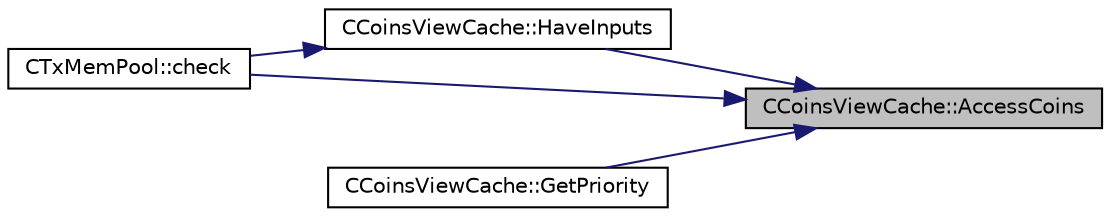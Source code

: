 digraph "CCoinsViewCache::AccessCoins"
{
 // LATEX_PDF_SIZE
  edge [fontname="Helvetica",fontsize="10",labelfontname="Helvetica",labelfontsize="10"];
  node [fontname="Helvetica",fontsize="10",shape=record];
  rankdir="RL";
  Node1 [label="CCoinsViewCache::AccessCoins",height=0.2,width=0.4,color="black", fillcolor="grey75", style="filled", fontcolor="black",tooltip=" "];
  Node1 -> Node2 [dir="back",color="midnightblue",fontsize="10",style="solid",fontname="Helvetica"];
  Node2 [label="CCoinsViewCache::HaveInputs",height=0.2,width=0.4,color="black", fillcolor="white", style="filled",URL="$class_c_coins_view_cache.html#a5b1abd71c95dc7be2523b9c28839ec29",tooltip="Check whether all prevouts of the transaction are present in the UTXO set represented by this view."];
  Node2 -> Node3 [dir="back",color="midnightblue",fontsize="10",style="solid",fontname="Helvetica"];
  Node3 [label="CTxMemPool::check",height=0.2,width=0.4,color="black", fillcolor="white", style="filled",URL="$class_c_tx_mem_pool.html#ab30fadfa811829e79accca41da6a8328",tooltip=" "];
  Node1 -> Node4 [dir="back",color="midnightblue",fontsize="10",style="solid",fontname="Helvetica"];
  Node4 [label="CCoinsViewCache::GetPriority",height=0.2,width=0.4,color="black", fillcolor="white", style="filled",URL="$class_c_coins_view_cache.html#a111d5a94709eaccd57bafe6ab1d938af",tooltip="Return priority of tx at height nHeight."];
  Node1 -> Node3 [dir="back",color="midnightblue",fontsize="10",style="solid",fontname="Helvetica"];
}
